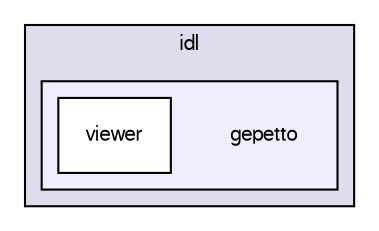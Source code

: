 digraph "gepetto" {
  compound=true
  node [ fontsize="10", fontname="FreeSans"];
  edge [ labelfontsize="10", labelfontname="FreeSans"];
  subgraph clusterdir_e2711e7aac307eb04980253ad5ce6625 {
    graph [ bgcolor="#ddddee", pencolor="black", label="idl" fontname="FreeSans", fontsize="10", URL="dir_e2711e7aac307eb04980253ad5ce6625.html"]
  subgraph clusterdir_21732084047e0c2f390d68df3b184299 {
    graph [ bgcolor="#eeeeff", pencolor="black", label="" URL="dir_21732084047e0c2f390d68df3b184299.html"];
    dir_21732084047e0c2f390d68df3b184299 [shape=plaintext label="gepetto"];
    dir_3f23438afbc61ed168ba20cfffadd351 [shape=box label="viewer" color="black" fillcolor="white" style="filled" URL="dir_3f23438afbc61ed168ba20cfffadd351.html"];
  }
  }
}
